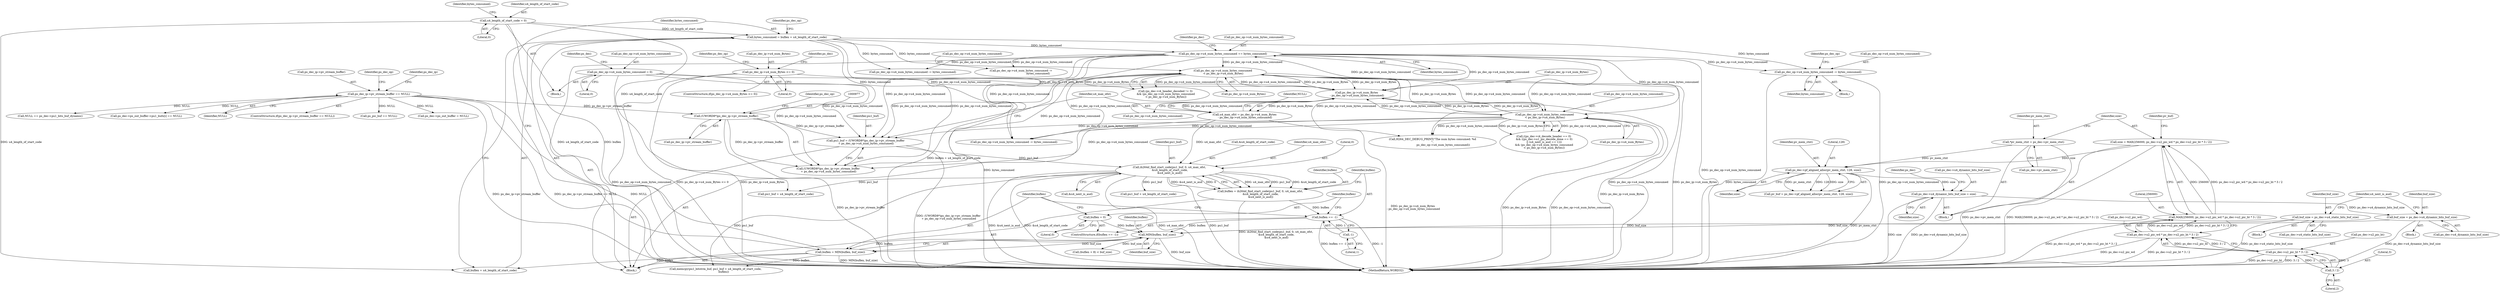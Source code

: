 digraph "0_Android_7554755536019e439433c515eeb44e701fb3bfb2@pointer" {
"1001361" [label="(Call,ps_dec_op->u4_num_bytes_consumed -= bytes_consumed)"];
"1001103" [label="(Call,bytes_consumed = buflen + u4_length_of_start_code)"];
"1001098" [label="(Call,buflen = MIN(buflen, buf_size))"];
"1001100" [label="(Call,MIN(buflen, buf_size))"];
"1001091" [label="(Call,buflen == -1)"];
"1001080" [label="(Call,buflen = ih264d_find_start_code(pu1_buf, 0, u4_max_ofst,\n &u4_length_of_start_code,\n &u4_next_is_aud))"];
"1001082" [label="(Call,ih264d_find_start_code(pu1_buf, 0, u4_max_ofst,\n &u4_length_of_start_code,\n &u4_next_is_aud))"];
"1000973" [label="(Call,pu1_buf = (UWORD8*)ps_dec_ip->pv_stream_buffer\n + ps_dec_op->u4_num_bytes_consumed)"];
"1000976" [label="(Call,(UWORD8*)ps_dec_ip->pv_stream_buffer)"];
"1000260" [label="(Call,ps_dec_ip->pv_stream_buffer == NULL)"];
"1001416" [label="(Call,ps_dec_op->u4_num_bytes_consumed\n < ps_dec_ip->u4_num_Bytes)"];
"1001108" [label="(Call,ps_dec_op->u4_num_bytes_consumed += bytes_consumed)"];
"1000986" [label="(Call,ps_dec_ip->u4_num_Bytes\n - ps_dec_op->u4_num_bytes_consumed)"];
"1000281" [label="(Call,ps_dec_ip->u4_num_Bytes <= 0)"];
"1001441" [label="(Call,ps_dec_op->u4_num_bytes_consumed\n < ps_dec_ip->u4_num_Bytes)"];
"1000306" [label="(Call,ps_dec_op->u4_num_bytes_consumed = 0)"];
"1000984" [label="(Call,u4_max_ofst = ps_dec_ip->u4_num_Bytes\n - ps_dec_op->u4_num_bytes_consumed)"];
"1001093" [label="(Call,-1)"];
"1001095" [label="(Call,buflen = 0)"];
"1001060" [label="(Call,buf_size = ps_dec->u4_dynamic_bits_buf_size)"];
"1001045" [label="(Call,ps_dec->u4_dynamic_bits_buf_size = size)"];
"1001031" [label="(Call,ps_dec->pf_aligned_alloc(pv_mem_ctxt, 128, size))"];
"1001009" [label="(Call,*pv_mem_ctxt = ps_dec->pv_mem_ctxt)"];
"1001014" [label="(Call,size = MAX(256000, ps_dec->u2_pic_wd * ps_dec->u2_pic_ht * 3 / 2))"];
"1001016" [label="(Call,MAX(256000, ps_dec->u2_pic_wd * ps_dec->u2_pic_ht * 3 / 2))"];
"1001018" [label="(Call,ps_dec->u2_pic_wd * ps_dec->u2_pic_ht * 3 / 2)"];
"1001022" [label="(Call,ps_dec->u2_pic_ht * 3 / 2)"];
"1001026" [label="(Call,3 / 2)"];
"1001072" [label="(Call,buf_size = ps_dec->u4_static_bits_buf_size)"];
"1000171" [label="(Call,u4_length_of_start_code = 0)"];
"1001085" [label="(Identifier,u4_max_ofst)"];
"1000303" [label="(Identifier,ps_dec)"];
"1001368" [label="(Identifier,ps_dec_op)"];
"1001151" [label="(Call,ps_dec_op->u4_num_bytes_consumed -=\n                                        bytes_consumed)"];
"1000986" [label="(Call,ps_dec_ip->u4_num_Bytes\n - ps_dec_op->u4_num_bytes_consumed)"];
"1000978" [label="(Call,ps_dec_ip->pv_stream_buffer)"];
"1001011" [label="(Call,ps_dec->pv_mem_ctxt)"];
"1000261" [label="(Call,ps_dec_ip->pv_stream_buffer)"];
"1001099" [label="(Identifier,buflen)"];
"1000971" [label="(Block,)"];
"1001078" [label="(Identifier,u4_next_is_aud)"];
"1001052" [label="(Identifier,ps_dec)"];
"1000281" [label="(Call,ps_dec_ip->u4_num_Bytes <= 0)"];
"1000976" [label="(Call,(UWORD8*)ps_dec_ip->pv_stream_buffer)"];
"1000982" [label="(Identifier,ps_dec_op)"];
"1001200" [label="(Call,memcpy(pu1_bitstrm_buf, pu1_buf + u4_length_of_start_code,\n                   buflen))"];
"1000974" [label="(Identifier,pu1_buf)"];
"1000176" [label="(Identifier,bytes_consumed)"];
"1001081" [label="(Identifier,buflen)"];
"1000984" [label="(Call,u4_max_ofst = ps_dec_ip->u4_num_Bytes\n - ps_dec_op->u4_num_bytes_consumed)"];
"1001054" [label="(Block,)"];
"1000268" [label="(Identifier,ps_dec_op)"];
"1000307" [label="(Call,ps_dec_op->u4_num_bytes_consumed)"];
"1001010" [label="(Identifier,pv_mem_ctxt)"];
"1001030" [label="(Identifier,pv_buf)"];
"1001080" [label="(Call,buflen = ih264d_find_start_code(pu1_buf, 0, u4_max_ofst,\n &u4_length_of_start_code,\n &u4_next_is_aud))"];
"1001094" [label="(Literal,1)"];
"1001362" [label="(Call,ps_dec_op->u4_num_bytes_consumed)"];
"1000623" [label="(Call,ps_pic_buf == NULL)"];
"1001119" [label="(Identifier,ps_dec)"];
"1001084" [label="(Literal,0)"];
"1001416" [label="(Call,ps_dec_op->u4_num_bytes_consumed\n < ps_dec_ip->u4_num_Bytes)"];
"1000996" [label="(Identifier,NULL)"];
"1001026" [label="(Call,3 / 2)"];
"1001574" [label="(Call,ps_dec_op->u4_num_bytes_consumed -= bytes_consumed)"];
"1001361" [label="(Call,ps_dec_op->u4_num_bytes_consumed -= bytes_consumed)"];
"1001073" [label="(Identifier,buf_size)"];
"1001207" [label="(Call,(buflen + 8) < buf_size)"];
"1001091" [label="(Call,buflen == -1)"];
"1000260" [label="(Call,ps_dec_ip->pv_stream_buffer == NULL)"];
"1000311" [label="(Call,ps_dec->ps_out_buffer = NULL)"];
"1001005" [label="(Block,)"];
"1001109" [label="(Call,ps_dec_op->u4_num_bytes_consumed)"];
"1000285" [label="(Literal,0)"];
"1001365" [label="(Identifier,bytes_consumed)"];
"1001029" [label="(Call,pv_buf = ps_dec->pf_aligned_alloc(pv_mem_ctxt, 128, size))"];
"1001088" [label="(Call,&u4_next_is_aud)"];
"1000987" [label="(Call,ps_dec_ip->u4_num_Bytes)"];
"1001017" [label="(Literal,256000)"];
"1001023" [label="(Call,ps_dec->u2_pic_ht)"];
"1000289" [label="(Identifier,ps_dec_op)"];
"1001015" [label="(Identifier,size)"];
"1001083" [label="(Identifier,pu1_buf)"];
"1001014" [label="(Call,size = MAX(256000, ps_dec->u2_pic_wd * ps_dec->u2_pic_ht * 3 / 2))"];
"1001096" [label="(Identifier,buflen)"];
"1000283" [label="(Identifier,ps_dec_ip)"];
"1001016" [label="(Call,MAX(256000, ps_dec->u2_pic_wd * ps_dec->u2_pic_ht * 3 / 2))"];
"1001049" [label="(Identifier,size)"];
"1001126" [label="(Call,pu1_buf + u4_length_of_start_code)"];
"1000973" [label="(Call,pu1_buf = (UWORD8*)ps_dec_ip->pv_stream_buffer\n + ps_dec_op->u4_num_bytes_consumed)"];
"1000151" [label="(Block,)"];
"1001442" [label="(Call,ps_dec_op->u4_num_bytes_consumed)"];
"1001060" [label="(Call,buf_size = ps_dec->u4_dynamic_bits_buf_size)"];
"1000171" [label="(Call,u4_length_of_start_code = 0)"];
"1001090" [label="(ControlStructure,if(buflen == -1))"];
"1001046" [label="(Call,ps_dec->u4_dynamic_bits_buf_size)"];
"1000975" [label="(Call,(UWORD8*)ps_dec_ip->pv_stream_buffer\n + ps_dec_op->u4_num_bytes_consumed)"];
"1000313" [label="(Identifier,ps_dec)"];
"1001425" [label="(Call,((ps_dec->i4_decode_header == 0)\n && ((ps_dec->u1_pic_decode_done == 0)\n || (u4_next_is_aud == 1)))\n && (ps_dec_op->u4_num_bytes_consumed\n < ps_dec_ip->u4_num_Bytes))"];
"1000306" [label="(Call,ps_dec_op->u4_num_bytes_consumed = 0)"];
"1001338" [label="(Call,ps_dec_op->u4_num_bytes_consumed -= bytes_consumed)"];
"1001072" [label="(Call,buf_size = ps_dec->u4_static_bits_buf_size)"];
"1001108" [label="(Call,ps_dec_op->u4_num_bytes_consumed += bytes_consumed)"];
"1001093" [label="(Call,-1)"];
"1001019" [label="(Call,ps_dec->u2_pic_wd)"];
"1001100" [label="(Call,MIN(buflen, buf_size))"];
"1000310" [label="(Literal,0)"];
"1002129" [label="(MethodReturn,WORD32)"];
"1001104" [label="(Identifier,bytes_consumed)"];
"1001009" [label="(Call,*pv_mem_ctxt = ps_dec->pv_mem_ctxt)"];
"1002122" [label="(Call,H264_DEC_DEBUG_PRINT(\"The num bytes consumed: %d\n\",\n                         ps_dec_op->u4_num_bytes_consumed))"];
"1001066" [label="(Block,)"];
"1000173" [label="(Literal,0)"];
"1001032" [label="(Identifier,pv_mem_ctxt)"];
"1001410" [label="(Call,(ps_dec->i4_header_decoded != 3)\n && (ps_dec_op->u4_num_bytes_consumed\n < ps_dec_ip->u4_num_Bytes))"];
"1000995" [label="(Call,NULL == ps_dec->pu1_bits_buf_dynamic)"];
"1001105" [label="(Call,buflen + u4_length_of_start_code)"];
"1001097" [label="(Literal,0)"];
"1000985" [label="(Identifier,u4_max_ofst)"];
"1001095" [label="(Call,buflen = 0)"];
"1001445" [label="(Call,ps_dec_ip->u4_num_Bytes)"];
"1001086" [label="(Call,&u4_length_of_start_code)"];
"1001102" [label="(Identifier,buf_size)"];
"1000406" [label="(Call,ps_dec->ps_out_buffer->pu1_bufs[i] == NULL)"];
"1001045" [label="(Call,ps_dec->u4_dynamic_bits_buf_size = size)"];
"1001062" [label="(Call,ps_dec->u4_dynamic_bits_buf_size)"];
"1001202" [label="(Call,pu1_buf + u4_length_of_start_code)"];
"1001082" [label="(Call,ih264d_find_start_code(pu1_buf, 0, u4_max_ofst,\n &u4_length_of_start_code,\n &u4_next_is_aud))"];
"1001441" [label="(Call,ps_dec_op->u4_num_bytes_consumed\n < ps_dec_ip->u4_num_Bytes)"];
"1001110" [label="(Identifier,ps_dec_op)"];
"1000280" [label="(ControlStructure,if(ps_dec_ip->u4_num_Bytes <= 0))"];
"1001360" [label="(Block,)"];
"1001034" [label="(Identifier,size)"];
"1001420" [label="(Call,ps_dec_ip->u4_num_Bytes)"];
"1001074" [label="(Call,ps_dec->u4_static_bits_buf_size)"];
"1001417" [label="(Call,ps_dec_op->u4_num_bytes_consumed)"];
"1001022" [label="(Call,ps_dec->u2_pic_ht * 3 / 2)"];
"1001098" [label="(Call,buflen = MIN(buflen, buf_size))"];
"1001061" [label="(Identifier,buf_size)"];
"1001033" [label="(Literal,128)"];
"1001092" [label="(Identifier,buflen)"];
"1001018" [label="(Call,ps_dec->u2_pic_wd * ps_dec->u2_pic_ht * 3 / 2)"];
"1001028" [label="(Literal,2)"];
"1000282" [label="(Call,ps_dec_ip->u4_num_Bytes)"];
"1000990" [label="(Call,ps_dec_op->u4_num_bytes_consumed)"];
"1001112" [label="(Identifier,bytes_consumed)"];
"1000264" [label="(Identifier,NULL)"];
"1001031" [label="(Call,ps_dec->pf_aligned_alloc(pv_mem_ctxt, 128, size))"];
"1001103" [label="(Call,bytes_consumed = buflen + u4_length_of_start_code)"];
"1000259" [label="(ControlStructure,if(ps_dec_ip->pv_stream_buffer == NULL))"];
"1001027" [label="(Literal,3)"];
"1001101" [label="(Identifier,buflen)"];
"1000172" [label="(Identifier,u4_length_of_start_code)"];
"1001361" -> "1001360"  [label="AST: "];
"1001361" -> "1001365"  [label="CFG: "];
"1001362" -> "1001361"  [label="AST: "];
"1001365" -> "1001361"  [label="AST: "];
"1001368" -> "1001361"  [label="CFG: "];
"1001361" -> "1002129"  [label="DDG: bytes_consumed"];
"1001361" -> "1002129"  [label="DDG: ps_dec_op->u4_num_bytes_consumed"];
"1001103" -> "1001361"  [label="DDG: bytes_consumed"];
"1001108" -> "1001361"  [label="DDG: ps_dec_op->u4_num_bytes_consumed"];
"1001103" -> "1000971"  [label="AST: "];
"1001103" -> "1001105"  [label="CFG: "];
"1001104" -> "1001103"  [label="AST: "];
"1001105" -> "1001103"  [label="AST: "];
"1001110" -> "1001103"  [label="CFG: "];
"1001103" -> "1002129"  [label="DDG: buflen + u4_length_of_start_code"];
"1001098" -> "1001103"  [label="DDG: buflen"];
"1000171" -> "1001103"  [label="DDG: u4_length_of_start_code"];
"1001103" -> "1001108"  [label="DDG: bytes_consumed"];
"1001103" -> "1001151"  [label="DDG: bytes_consumed"];
"1001103" -> "1001338"  [label="DDG: bytes_consumed"];
"1001103" -> "1001574"  [label="DDG: bytes_consumed"];
"1001098" -> "1000971"  [label="AST: "];
"1001098" -> "1001100"  [label="CFG: "];
"1001099" -> "1001098"  [label="AST: "];
"1001100" -> "1001098"  [label="AST: "];
"1001104" -> "1001098"  [label="CFG: "];
"1001098" -> "1002129"  [label="DDG: MIN(buflen, buf_size)"];
"1001100" -> "1001098"  [label="DDG: buflen"];
"1001100" -> "1001098"  [label="DDG: buf_size"];
"1001098" -> "1001105"  [label="DDG: buflen"];
"1001098" -> "1001200"  [label="DDG: buflen"];
"1001100" -> "1001102"  [label="CFG: "];
"1001101" -> "1001100"  [label="AST: "];
"1001102" -> "1001100"  [label="AST: "];
"1001100" -> "1002129"  [label="DDG: buf_size"];
"1001091" -> "1001100"  [label="DDG: buflen"];
"1001095" -> "1001100"  [label="DDG: buflen"];
"1001060" -> "1001100"  [label="DDG: buf_size"];
"1001072" -> "1001100"  [label="DDG: buf_size"];
"1001100" -> "1001207"  [label="DDG: buf_size"];
"1001091" -> "1001090"  [label="AST: "];
"1001091" -> "1001093"  [label="CFG: "];
"1001092" -> "1001091"  [label="AST: "];
"1001093" -> "1001091"  [label="AST: "];
"1001096" -> "1001091"  [label="CFG: "];
"1001099" -> "1001091"  [label="CFG: "];
"1001091" -> "1002129"  [label="DDG: buflen == -1"];
"1001091" -> "1002129"  [label="DDG: -1"];
"1001080" -> "1001091"  [label="DDG: buflen"];
"1001093" -> "1001091"  [label="DDG: 1"];
"1001080" -> "1000971"  [label="AST: "];
"1001080" -> "1001082"  [label="CFG: "];
"1001081" -> "1001080"  [label="AST: "];
"1001082" -> "1001080"  [label="AST: "];
"1001092" -> "1001080"  [label="CFG: "];
"1001080" -> "1002129"  [label="DDG: ih264d_find_start_code(pu1_buf, 0, u4_max_ofst,\n &u4_length_of_start_code,\n &u4_next_is_aud)"];
"1001082" -> "1001080"  [label="DDG: u4_max_ofst"];
"1001082" -> "1001080"  [label="DDG: pu1_buf"];
"1001082" -> "1001080"  [label="DDG: &u4_length_of_start_code"];
"1001082" -> "1001080"  [label="DDG: &u4_next_is_aud"];
"1001082" -> "1001080"  [label="DDG: 0"];
"1001082" -> "1001088"  [label="CFG: "];
"1001083" -> "1001082"  [label="AST: "];
"1001084" -> "1001082"  [label="AST: "];
"1001085" -> "1001082"  [label="AST: "];
"1001086" -> "1001082"  [label="AST: "];
"1001088" -> "1001082"  [label="AST: "];
"1001082" -> "1002129"  [label="DDG: &u4_next_is_aud"];
"1001082" -> "1002129"  [label="DDG: &u4_length_of_start_code"];
"1001082" -> "1002129"  [label="DDG: u4_max_ofst"];
"1001082" -> "1002129"  [label="DDG: pu1_buf"];
"1000973" -> "1001082"  [label="DDG: pu1_buf"];
"1000984" -> "1001082"  [label="DDG: u4_max_ofst"];
"1001082" -> "1001126"  [label="DDG: pu1_buf"];
"1001082" -> "1001200"  [label="DDG: pu1_buf"];
"1001082" -> "1001202"  [label="DDG: pu1_buf"];
"1000973" -> "1000971"  [label="AST: "];
"1000973" -> "1000975"  [label="CFG: "];
"1000974" -> "1000973"  [label="AST: "];
"1000975" -> "1000973"  [label="AST: "];
"1000985" -> "1000973"  [label="CFG: "];
"1000973" -> "1002129"  [label="DDG: (UWORD8*)ps_dec_ip->pv_stream_buffer\n + ps_dec_op->u4_num_bytes_consumed"];
"1000976" -> "1000973"  [label="DDG: ps_dec_ip->pv_stream_buffer"];
"1001416" -> "1000973"  [label="DDG: ps_dec_op->u4_num_bytes_consumed"];
"1001108" -> "1000973"  [label="DDG: ps_dec_op->u4_num_bytes_consumed"];
"1000306" -> "1000973"  [label="DDG: ps_dec_op->u4_num_bytes_consumed"];
"1001441" -> "1000973"  [label="DDG: ps_dec_op->u4_num_bytes_consumed"];
"1000976" -> "1000975"  [label="AST: "];
"1000976" -> "1000978"  [label="CFG: "];
"1000977" -> "1000976"  [label="AST: "];
"1000978" -> "1000976"  [label="AST: "];
"1000982" -> "1000976"  [label="CFG: "];
"1000976" -> "1002129"  [label="DDG: ps_dec_ip->pv_stream_buffer"];
"1000976" -> "1000975"  [label="DDG: ps_dec_ip->pv_stream_buffer"];
"1000260" -> "1000976"  [label="DDG: ps_dec_ip->pv_stream_buffer"];
"1000260" -> "1000259"  [label="AST: "];
"1000260" -> "1000264"  [label="CFG: "];
"1000261" -> "1000260"  [label="AST: "];
"1000264" -> "1000260"  [label="AST: "];
"1000268" -> "1000260"  [label="CFG: "];
"1000283" -> "1000260"  [label="CFG: "];
"1000260" -> "1002129"  [label="DDG: ps_dec_ip->pv_stream_buffer == NULL"];
"1000260" -> "1002129"  [label="DDG: NULL"];
"1000260" -> "1002129"  [label="DDG: ps_dec_ip->pv_stream_buffer"];
"1000260" -> "1000311"  [label="DDG: NULL"];
"1000260" -> "1000406"  [label="DDG: NULL"];
"1000260" -> "1000623"  [label="DDG: NULL"];
"1000260" -> "1000995"  [label="DDG: NULL"];
"1001416" -> "1001410"  [label="AST: "];
"1001416" -> "1001420"  [label="CFG: "];
"1001417" -> "1001416"  [label="AST: "];
"1001420" -> "1001416"  [label="AST: "];
"1001410" -> "1001416"  [label="CFG: "];
"1001416" -> "1002129"  [label="DDG: ps_dec_op->u4_num_bytes_consumed"];
"1001416" -> "1002129"  [label="DDG: ps_dec_ip->u4_num_Bytes"];
"1001416" -> "1000975"  [label="DDG: ps_dec_op->u4_num_bytes_consumed"];
"1001416" -> "1000986"  [label="DDG: ps_dec_ip->u4_num_Bytes"];
"1001416" -> "1000986"  [label="DDG: ps_dec_op->u4_num_bytes_consumed"];
"1001416" -> "1001410"  [label="DDG: ps_dec_op->u4_num_bytes_consumed"];
"1001416" -> "1001410"  [label="DDG: ps_dec_ip->u4_num_Bytes"];
"1001108" -> "1001416"  [label="DDG: ps_dec_op->u4_num_bytes_consumed"];
"1000986" -> "1001416"  [label="DDG: ps_dec_ip->u4_num_Bytes"];
"1001416" -> "1001441"  [label="DDG: ps_dec_op->u4_num_bytes_consumed"];
"1001416" -> "1001441"  [label="DDG: ps_dec_ip->u4_num_Bytes"];
"1001416" -> "1001574"  [label="DDG: ps_dec_op->u4_num_bytes_consumed"];
"1001416" -> "1002122"  [label="DDG: ps_dec_op->u4_num_bytes_consumed"];
"1001108" -> "1000971"  [label="AST: "];
"1001108" -> "1001112"  [label="CFG: "];
"1001109" -> "1001108"  [label="AST: "];
"1001112" -> "1001108"  [label="AST: "];
"1001119" -> "1001108"  [label="CFG: "];
"1001108" -> "1002129"  [label="DDG: ps_dec_op->u4_num_bytes_consumed"];
"1001108" -> "1002129"  [label="DDG: bytes_consumed"];
"1001108" -> "1000975"  [label="DDG: ps_dec_op->u4_num_bytes_consumed"];
"1001108" -> "1000986"  [label="DDG: ps_dec_op->u4_num_bytes_consumed"];
"1000986" -> "1001108"  [label="DDG: ps_dec_op->u4_num_bytes_consumed"];
"1001108" -> "1001151"  [label="DDG: ps_dec_op->u4_num_bytes_consumed"];
"1001108" -> "1001338"  [label="DDG: ps_dec_op->u4_num_bytes_consumed"];
"1001108" -> "1001441"  [label="DDG: ps_dec_op->u4_num_bytes_consumed"];
"1001108" -> "1001574"  [label="DDG: ps_dec_op->u4_num_bytes_consumed"];
"1001108" -> "1002122"  [label="DDG: ps_dec_op->u4_num_bytes_consumed"];
"1000986" -> "1000984"  [label="AST: "];
"1000986" -> "1000990"  [label="CFG: "];
"1000987" -> "1000986"  [label="AST: "];
"1000990" -> "1000986"  [label="AST: "];
"1000984" -> "1000986"  [label="CFG: "];
"1000986" -> "1002129"  [label="DDG: ps_dec_ip->u4_num_Bytes"];
"1000986" -> "1000984"  [label="DDG: ps_dec_ip->u4_num_Bytes"];
"1000986" -> "1000984"  [label="DDG: ps_dec_op->u4_num_bytes_consumed"];
"1000281" -> "1000986"  [label="DDG: ps_dec_ip->u4_num_Bytes"];
"1001441" -> "1000986"  [label="DDG: ps_dec_ip->u4_num_Bytes"];
"1001441" -> "1000986"  [label="DDG: ps_dec_op->u4_num_bytes_consumed"];
"1000306" -> "1000986"  [label="DDG: ps_dec_op->u4_num_bytes_consumed"];
"1000986" -> "1001441"  [label="DDG: ps_dec_ip->u4_num_Bytes"];
"1000281" -> "1000280"  [label="AST: "];
"1000281" -> "1000285"  [label="CFG: "];
"1000282" -> "1000281"  [label="AST: "];
"1000285" -> "1000281"  [label="AST: "];
"1000289" -> "1000281"  [label="CFG: "];
"1000303" -> "1000281"  [label="CFG: "];
"1000281" -> "1002129"  [label="DDG: ps_dec_ip->u4_num_Bytes"];
"1000281" -> "1002129"  [label="DDG: ps_dec_ip->u4_num_Bytes <= 0"];
"1001441" -> "1001425"  [label="AST: "];
"1001441" -> "1001445"  [label="CFG: "];
"1001442" -> "1001441"  [label="AST: "];
"1001445" -> "1001441"  [label="AST: "];
"1001425" -> "1001441"  [label="CFG: "];
"1001441" -> "1002129"  [label="DDG: ps_dec_ip->u4_num_Bytes"];
"1001441" -> "1002129"  [label="DDG: ps_dec_op->u4_num_bytes_consumed"];
"1001441" -> "1000975"  [label="DDG: ps_dec_op->u4_num_bytes_consumed"];
"1001441" -> "1001425"  [label="DDG: ps_dec_op->u4_num_bytes_consumed"];
"1001441" -> "1001425"  [label="DDG: ps_dec_ip->u4_num_Bytes"];
"1001441" -> "1001574"  [label="DDG: ps_dec_op->u4_num_bytes_consumed"];
"1001441" -> "1002122"  [label="DDG: ps_dec_op->u4_num_bytes_consumed"];
"1000306" -> "1000151"  [label="AST: "];
"1000306" -> "1000310"  [label="CFG: "];
"1000307" -> "1000306"  [label="AST: "];
"1000310" -> "1000306"  [label="AST: "];
"1000313" -> "1000306"  [label="CFG: "];
"1000306" -> "1002129"  [label="DDG: ps_dec_op->u4_num_bytes_consumed"];
"1000306" -> "1000975"  [label="DDG: ps_dec_op->u4_num_bytes_consumed"];
"1000984" -> "1000971"  [label="AST: "];
"1000985" -> "1000984"  [label="AST: "];
"1000996" -> "1000984"  [label="CFG: "];
"1000984" -> "1002129"  [label="DDG: ps_dec_ip->u4_num_Bytes\n - ps_dec_op->u4_num_bytes_consumed"];
"1001093" -> "1001094"  [label="CFG: "];
"1001094" -> "1001093"  [label="AST: "];
"1001095" -> "1001090"  [label="AST: "];
"1001095" -> "1001097"  [label="CFG: "];
"1001096" -> "1001095"  [label="AST: "];
"1001097" -> "1001095"  [label="AST: "];
"1001099" -> "1001095"  [label="CFG: "];
"1001060" -> "1001054"  [label="AST: "];
"1001060" -> "1001062"  [label="CFG: "];
"1001061" -> "1001060"  [label="AST: "];
"1001062" -> "1001060"  [label="AST: "];
"1001078" -> "1001060"  [label="CFG: "];
"1001060" -> "1002129"  [label="DDG: ps_dec->u4_dynamic_bits_buf_size"];
"1001045" -> "1001060"  [label="DDG: ps_dec->u4_dynamic_bits_buf_size"];
"1001045" -> "1001005"  [label="AST: "];
"1001045" -> "1001049"  [label="CFG: "];
"1001046" -> "1001045"  [label="AST: "];
"1001049" -> "1001045"  [label="AST: "];
"1001052" -> "1001045"  [label="CFG: "];
"1001045" -> "1002129"  [label="DDG: size"];
"1001045" -> "1002129"  [label="DDG: ps_dec->u4_dynamic_bits_buf_size"];
"1001031" -> "1001045"  [label="DDG: size"];
"1001031" -> "1001029"  [label="AST: "];
"1001031" -> "1001034"  [label="CFG: "];
"1001032" -> "1001031"  [label="AST: "];
"1001033" -> "1001031"  [label="AST: "];
"1001034" -> "1001031"  [label="AST: "];
"1001029" -> "1001031"  [label="CFG: "];
"1001031" -> "1002129"  [label="DDG: pv_mem_ctxt"];
"1001031" -> "1001029"  [label="DDG: pv_mem_ctxt"];
"1001031" -> "1001029"  [label="DDG: 128"];
"1001031" -> "1001029"  [label="DDG: size"];
"1001009" -> "1001031"  [label="DDG: pv_mem_ctxt"];
"1001014" -> "1001031"  [label="DDG: size"];
"1001009" -> "1001005"  [label="AST: "];
"1001009" -> "1001011"  [label="CFG: "];
"1001010" -> "1001009"  [label="AST: "];
"1001011" -> "1001009"  [label="AST: "];
"1001015" -> "1001009"  [label="CFG: "];
"1001009" -> "1002129"  [label="DDG: ps_dec->pv_mem_ctxt"];
"1001014" -> "1001005"  [label="AST: "];
"1001014" -> "1001016"  [label="CFG: "];
"1001015" -> "1001014"  [label="AST: "];
"1001016" -> "1001014"  [label="AST: "];
"1001030" -> "1001014"  [label="CFG: "];
"1001014" -> "1002129"  [label="DDG: MAX(256000, ps_dec->u2_pic_wd * ps_dec->u2_pic_ht * 3 / 2)"];
"1001016" -> "1001014"  [label="DDG: 256000"];
"1001016" -> "1001014"  [label="DDG: ps_dec->u2_pic_wd * ps_dec->u2_pic_ht * 3 / 2"];
"1001016" -> "1001018"  [label="CFG: "];
"1001017" -> "1001016"  [label="AST: "];
"1001018" -> "1001016"  [label="AST: "];
"1001016" -> "1002129"  [label="DDG: ps_dec->u2_pic_wd * ps_dec->u2_pic_ht * 3 / 2"];
"1001018" -> "1001016"  [label="DDG: ps_dec->u2_pic_wd"];
"1001018" -> "1001016"  [label="DDG: ps_dec->u2_pic_ht * 3 / 2"];
"1001018" -> "1001022"  [label="CFG: "];
"1001019" -> "1001018"  [label="AST: "];
"1001022" -> "1001018"  [label="AST: "];
"1001018" -> "1002129"  [label="DDG: ps_dec->u2_pic_wd"];
"1001018" -> "1002129"  [label="DDG: ps_dec->u2_pic_ht * 3 / 2"];
"1001022" -> "1001018"  [label="DDG: ps_dec->u2_pic_ht"];
"1001022" -> "1001018"  [label="DDG: 3 / 2"];
"1001022" -> "1001026"  [label="CFG: "];
"1001023" -> "1001022"  [label="AST: "];
"1001026" -> "1001022"  [label="AST: "];
"1001022" -> "1002129"  [label="DDG: 3 / 2"];
"1001022" -> "1002129"  [label="DDG: ps_dec->u2_pic_ht"];
"1001026" -> "1001022"  [label="DDG: 3"];
"1001026" -> "1001022"  [label="DDG: 2"];
"1001026" -> "1001028"  [label="CFG: "];
"1001027" -> "1001026"  [label="AST: "];
"1001028" -> "1001026"  [label="AST: "];
"1001072" -> "1001066"  [label="AST: "];
"1001072" -> "1001074"  [label="CFG: "];
"1001073" -> "1001072"  [label="AST: "];
"1001074" -> "1001072"  [label="AST: "];
"1001078" -> "1001072"  [label="CFG: "];
"1001072" -> "1002129"  [label="DDG: ps_dec->u4_static_bits_buf_size"];
"1000171" -> "1000151"  [label="AST: "];
"1000171" -> "1000173"  [label="CFG: "];
"1000172" -> "1000171"  [label="AST: "];
"1000173" -> "1000171"  [label="AST: "];
"1000176" -> "1000171"  [label="CFG: "];
"1000171" -> "1002129"  [label="DDG: u4_length_of_start_code"];
"1000171" -> "1001105"  [label="DDG: u4_length_of_start_code"];
"1000171" -> "1001126"  [label="DDG: u4_length_of_start_code"];
}
